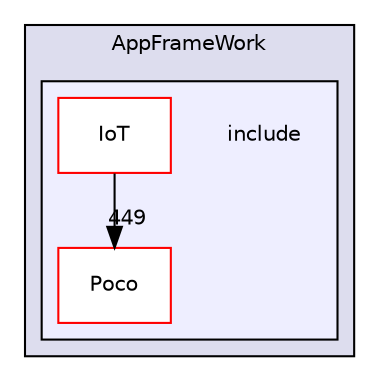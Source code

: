 digraph "AppFrameWork/include" {
  compound=true
  node [ fontsize="10", fontname="Helvetica"];
  edge [ labelfontsize="10", labelfontname="Helvetica"];
  subgraph clusterdir_4521e19eb3d13ebcdccbd4a184aafacb {
    graph [ bgcolor="#ddddee", pencolor="black", label="AppFrameWork" fontname="Helvetica", fontsize="10", URL="dir_4521e19eb3d13ebcdccbd4a184aafacb.html"]
  subgraph clusterdir_2d0253ce0bb9962638a157b9cc26b9a7 {
    graph [ bgcolor="#eeeeff", pencolor="black", label="" URL="dir_2d0253ce0bb9962638a157b9cc26b9a7.html"];
    dir_2d0253ce0bb9962638a157b9cc26b9a7 [shape=plaintext label="include"];
    dir_b3cd7bd63d954071f0f0f4c2b9f78ea6 [shape=box label="IoT" color="red" fillcolor="white" style="filled" URL="dir_b3cd7bd63d954071f0f0f4c2b9f78ea6.html"];
    dir_59c12342eddca02fbd00a40f57d0211b [shape=box label="Poco" color="red" fillcolor="white" style="filled" URL="dir_59c12342eddca02fbd00a40f57d0211b.html"];
  }
  }
  dir_b3cd7bd63d954071f0f0f4c2b9f78ea6->dir_59c12342eddca02fbd00a40f57d0211b [headlabel="449", labeldistance=1.5 headhref="dir_000012_000025.html"];
}
